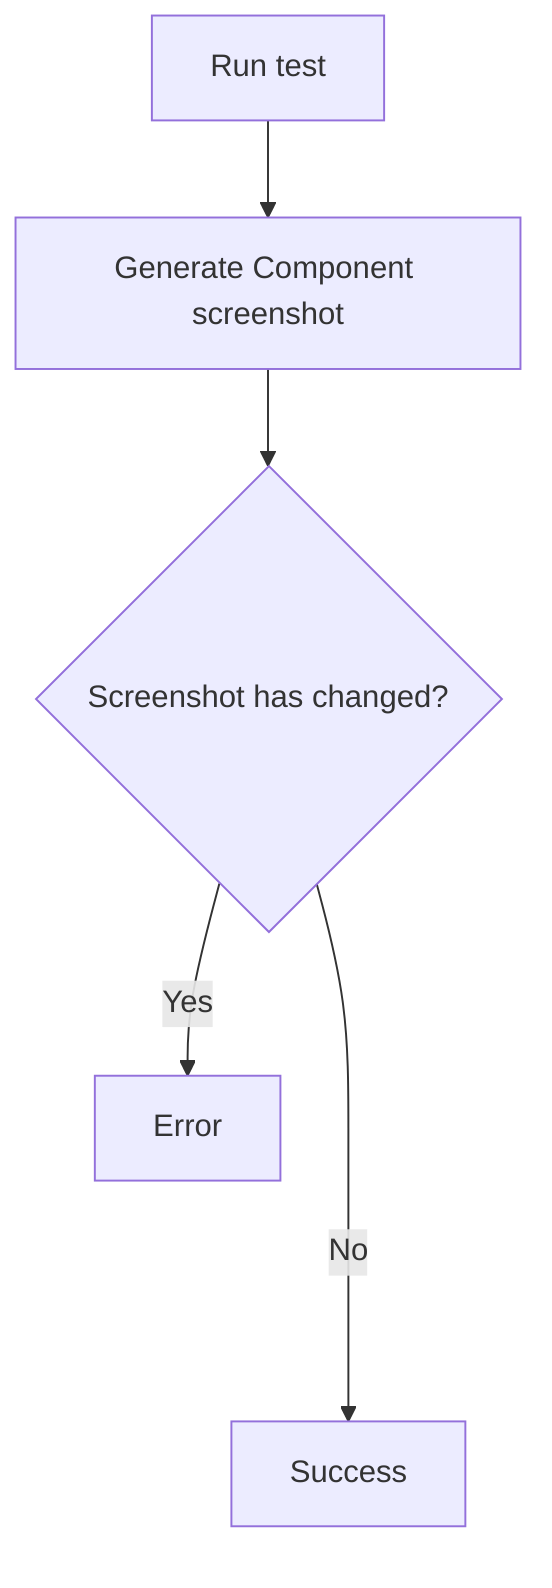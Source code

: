 flowchart TD
    A[Run test] --> B
    B[Generate Component screenshot] --> C{Screenshot has changed?}
    C -->|Yes| D[Error]
    C ---->|No| E[Success]